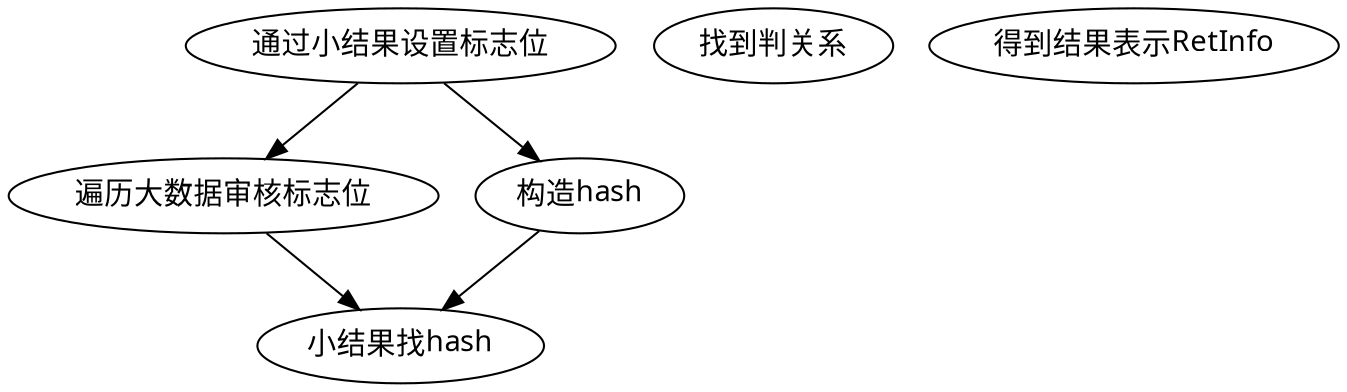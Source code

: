 digraph G {
node[fontname="Microsoft YaHei"]
a -> b;
a -> c;
b -> d;
c -> d;
a [label="通过小结果设置标志位"]
b [label="遍历大数据审核标志位"]
c [label="构造hash"]
d [label="小结果找hash"]
e [label="找到判关系"]
f [label="得到结果表示RetInfo"]
}